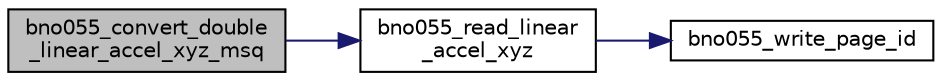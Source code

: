 digraph "bno055_convert_double_linear_accel_xyz_msq"
{
  edge [fontname="Helvetica",fontsize="10",labelfontname="Helvetica",labelfontsize="10"];
  node [fontname="Helvetica",fontsize="10",shape=record];
  rankdir="LR";
  Node1 [label="bno055_convert_double\l_linear_accel_xyz_msq",height=0.2,width=0.4,color="black", fillcolor="grey75", style="filled", fontcolor="black"];
  Node1 -> Node2 [color="midnightblue",fontsize="10",style="solid",fontname="Helvetica"];
  Node2 [label="bno055_read_linear\l_accel_xyz",height=0.2,width=0.4,color="black", fillcolor="white", style="filled",URL="$bno055_8h.html#a51164fd8f30e4948a51b6b7ea74bf3ef",tooltip="This API reads Linear accel data xyz values from register 0x28 to 0x2D it is a six byte data..."];
  Node2 -> Node3 [color="midnightblue",fontsize="10",style="solid",fontname="Helvetica"];
  Node3 [label="bno055_write_page_id",height=0.2,width=0.4,color="black", fillcolor="white", style="filled",URL="$bno055_8h.html#aba65b8682ba0645b5b9ab0ea64eb4c7e",tooltip="This API used to write the page id register 0x07. "];
}
